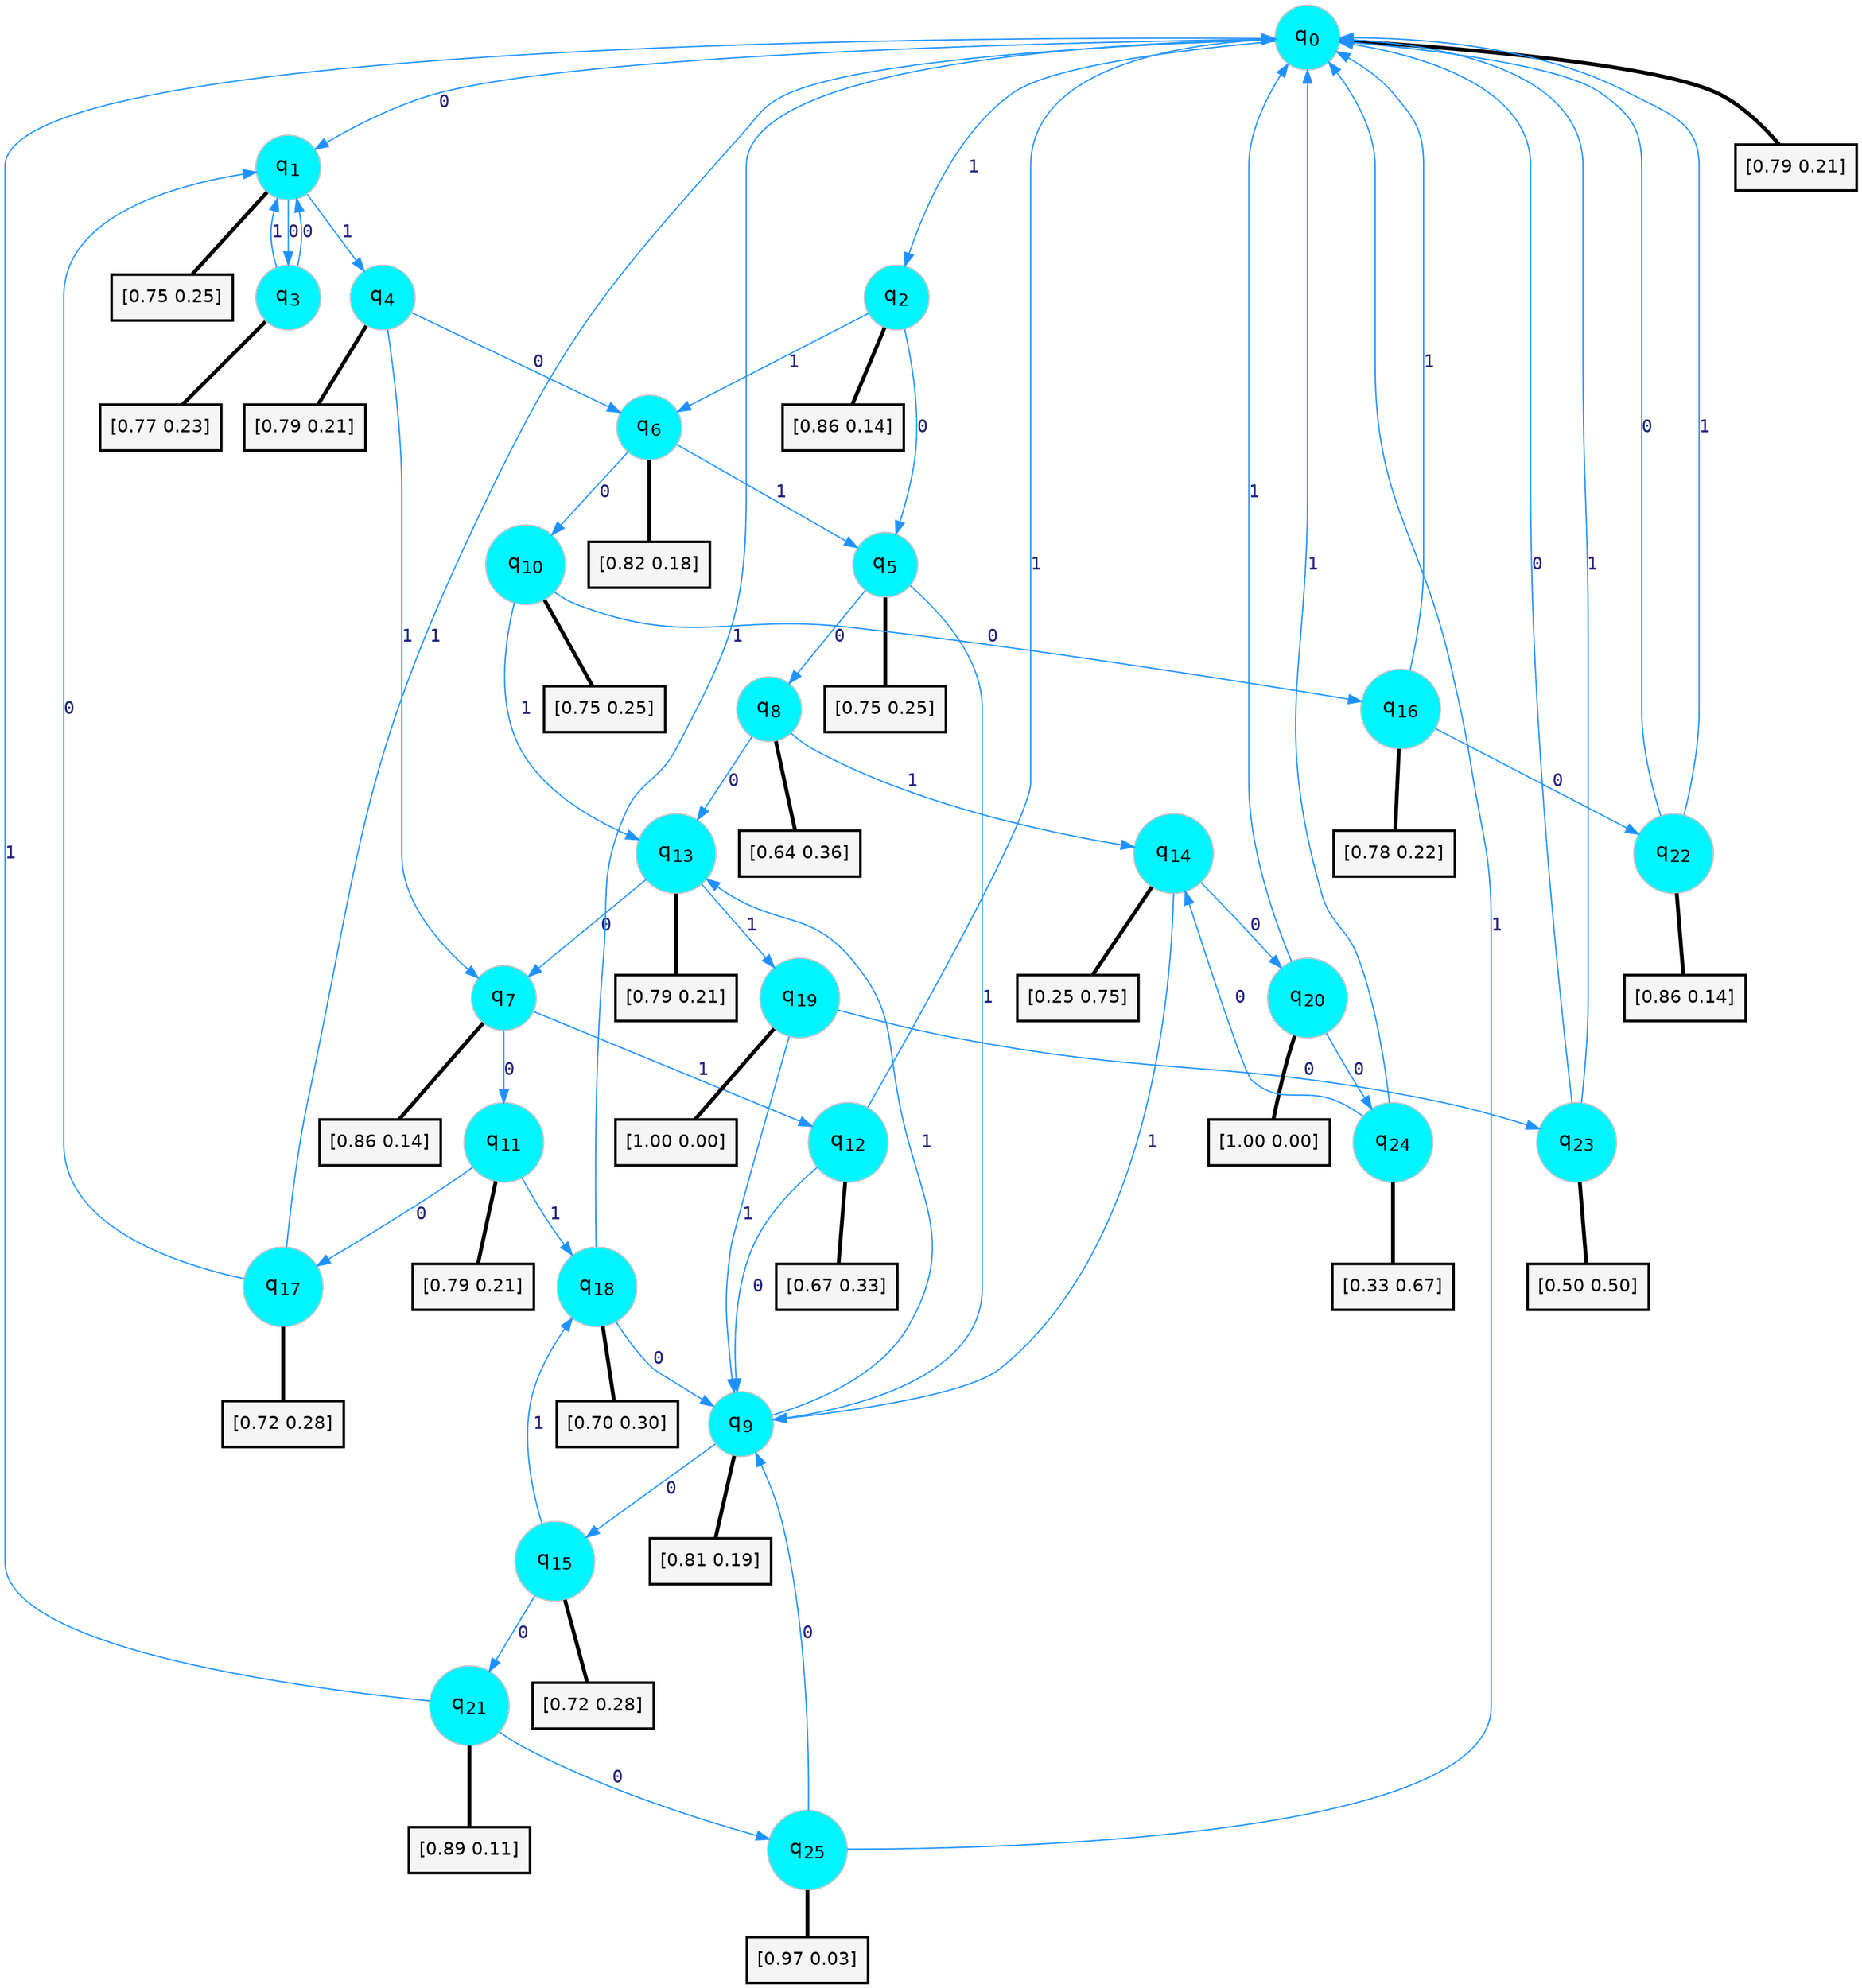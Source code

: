 digraph G {
graph [
bgcolor=transparent, dpi=300, rankdir=TD, size="40,25"];
node [
color=gray, fillcolor=turquoise1, fontcolor=black, fontname=Helvetica, fontsize=16, fontweight=bold, shape=circle, style=filled];
edge [
arrowsize=1, color=dodgerblue1, fontcolor=midnightblue, fontname=courier, fontweight=bold, penwidth=1, style=solid, weight=20];
0[label=<q<SUB>0</SUB>>];
1[label=<q<SUB>1</SUB>>];
2[label=<q<SUB>2</SUB>>];
3[label=<q<SUB>3</SUB>>];
4[label=<q<SUB>4</SUB>>];
5[label=<q<SUB>5</SUB>>];
6[label=<q<SUB>6</SUB>>];
7[label=<q<SUB>7</SUB>>];
8[label=<q<SUB>8</SUB>>];
9[label=<q<SUB>9</SUB>>];
10[label=<q<SUB>10</SUB>>];
11[label=<q<SUB>11</SUB>>];
12[label=<q<SUB>12</SUB>>];
13[label=<q<SUB>13</SUB>>];
14[label=<q<SUB>14</SUB>>];
15[label=<q<SUB>15</SUB>>];
16[label=<q<SUB>16</SUB>>];
17[label=<q<SUB>17</SUB>>];
18[label=<q<SUB>18</SUB>>];
19[label=<q<SUB>19</SUB>>];
20[label=<q<SUB>20</SUB>>];
21[label=<q<SUB>21</SUB>>];
22[label=<q<SUB>22</SUB>>];
23[label=<q<SUB>23</SUB>>];
24[label=<q<SUB>24</SUB>>];
25[label=<q<SUB>25</SUB>>];
26[label="[0.79 0.21]", shape=box,fontcolor=black, fontname=Helvetica, fontsize=14, penwidth=2, fillcolor=whitesmoke,color=black];
27[label="[0.75 0.25]", shape=box,fontcolor=black, fontname=Helvetica, fontsize=14, penwidth=2, fillcolor=whitesmoke,color=black];
28[label="[0.86 0.14]", shape=box,fontcolor=black, fontname=Helvetica, fontsize=14, penwidth=2, fillcolor=whitesmoke,color=black];
29[label="[0.77 0.23]", shape=box,fontcolor=black, fontname=Helvetica, fontsize=14, penwidth=2, fillcolor=whitesmoke,color=black];
30[label="[0.79 0.21]", shape=box,fontcolor=black, fontname=Helvetica, fontsize=14, penwidth=2, fillcolor=whitesmoke,color=black];
31[label="[0.75 0.25]", shape=box,fontcolor=black, fontname=Helvetica, fontsize=14, penwidth=2, fillcolor=whitesmoke,color=black];
32[label="[0.82 0.18]", shape=box,fontcolor=black, fontname=Helvetica, fontsize=14, penwidth=2, fillcolor=whitesmoke,color=black];
33[label="[0.86 0.14]", shape=box,fontcolor=black, fontname=Helvetica, fontsize=14, penwidth=2, fillcolor=whitesmoke,color=black];
34[label="[0.64 0.36]", shape=box,fontcolor=black, fontname=Helvetica, fontsize=14, penwidth=2, fillcolor=whitesmoke,color=black];
35[label="[0.81 0.19]", shape=box,fontcolor=black, fontname=Helvetica, fontsize=14, penwidth=2, fillcolor=whitesmoke,color=black];
36[label="[0.75 0.25]", shape=box,fontcolor=black, fontname=Helvetica, fontsize=14, penwidth=2, fillcolor=whitesmoke,color=black];
37[label="[0.79 0.21]", shape=box,fontcolor=black, fontname=Helvetica, fontsize=14, penwidth=2, fillcolor=whitesmoke,color=black];
38[label="[0.67 0.33]", shape=box,fontcolor=black, fontname=Helvetica, fontsize=14, penwidth=2, fillcolor=whitesmoke,color=black];
39[label="[0.79 0.21]", shape=box,fontcolor=black, fontname=Helvetica, fontsize=14, penwidth=2, fillcolor=whitesmoke,color=black];
40[label="[0.25 0.75]", shape=box,fontcolor=black, fontname=Helvetica, fontsize=14, penwidth=2, fillcolor=whitesmoke,color=black];
41[label="[0.72 0.28]", shape=box,fontcolor=black, fontname=Helvetica, fontsize=14, penwidth=2, fillcolor=whitesmoke,color=black];
42[label="[0.78 0.22]", shape=box,fontcolor=black, fontname=Helvetica, fontsize=14, penwidth=2, fillcolor=whitesmoke,color=black];
43[label="[0.72 0.28]", shape=box,fontcolor=black, fontname=Helvetica, fontsize=14, penwidth=2, fillcolor=whitesmoke,color=black];
44[label="[0.70 0.30]", shape=box,fontcolor=black, fontname=Helvetica, fontsize=14, penwidth=2, fillcolor=whitesmoke,color=black];
45[label="[1.00 0.00]", shape=box,fontcolor=black, fontname=Helvetica, fontsize=14, penwidth=2, fillcolor=whitesmoke,color=black];
46[label="[1.00 0.00]", shape=box,fontcolor=black, fontname=Helvetica, fontsize=14, penwidth=2, fillcolor=whitesmoke,color=black];
47[label="[0.89 0.11]", shape=box,fontcolor=black, fontname=Helvetica, fontsize=14, penwidth=2, fillcolor=whitesmoke,color=black];
48[label="[0.86 0.14]", shape=box,fontcolor=black, fontname=Helvetica, fontsize=14, penwidth=2, fillcolor=whitesmoke,color=black];
49[label="[0.50 0.50]", shape=box,fontcolor=black, fontname=Helvetica, fontsize=14, penwidth=2, fillcolor=whitesmoke,color=black];
50[label="[0.33 0.67]", shape=box,fontcolor=black, fontname=Helvetica, fontsize=14, penwidth=2, fillcolor=whitesmoke,color=black];
51[label="[0.97 0.03]", shape=box,fontcolor=black, fontname=Helvetica, fontsize=14, penwidth=2, fillcolor=whitesmoke,color=black];
0->1 [label=0];
0->2 [label=1];
0->26 [arrowhead=none, penwidth=3,color=black];
1->3 [label=0];
1->4 [label=1];
1->27 [arrowhead=none, penwidth=3,color=black];
2->5 [label=0];
2->6 [label=1];
2->28 [arrowhead=none, penwidth=3,color=black];
3->1 [label=0];
3->1 [label=1];
3->29 [arrowhead=none, penwidth=3,color=black];
4->6 [label=0];
4->7 [label=1];
4->30 [arrowhead=none, penwidth=3,color=black];
5->8 [label=0];
5->9 [label=1];
5->31 [arrowhead=none, penwidth=3,color=black];
6->10 [label=0];
6->5 [label=1];
6->32 [arrowhead=none, penwidth=3,color=black];
7->11 [label=0];
7->12 [label=1];
7->33 [arrowhead=none, penwidth=3,color=black];
8->13 [label=0];
8->14 [label=1];
8->34 [arrowhead=none, penwidth=3,color=black];
9->15 [label=0];
9->13 [label=1];
9->35 [arrowhead=none, penwidth=3,color=black];
10->16 [label=0];
10->13 [label=1];
10->36 [arrowhead=none, penwidth=3,color=black];
11->17 [label=0];
11->18 [label=1];
11->37 [arrowhead=none, penwidth=3,color=black];
12->9 [label=0];
12->0 [label=1];
12->38 [arrowhead=none, penwidth=3,color=black];
13->7 [label=0];
13->19 [label=1];
13->39 [arrowhead=none, penwidth=3,color=black];
14->20 [label=0];
14->9 [label=1];
14->40 [arrowhead=none, penwidth=3,color=black];
15->21 [label=0];
15->18 [label=1];
15->41 [arrowhead=none, penwidth=3,color=black];
16->22 [label=0];
16->0 [label=1];
16->42 [arrowhead=none, penwidth=3,color=black];
17->1 [label=0];
17->0 [label=1];
17->43 [arrowhead=none, penwidth=3,color=black];
18->9 [label=0];
18->0 [label=1];
18->44 [arrowhead=none, penwidth=3,color=black];
19->23 [label=0];
19->9 [label=1];
19->45 [arrowhead=none, penwidth=3,color=black];
20->24 [label=0];
20->0 [label=1];
20->46 [arrowhead=none, penwidth=3,color=black];
21->25 [label=0];
21->0 [label=1];
21->47 [arrowhead=none, penwidth=3,color=black];
22->0 [label=0];
22->0 [label=1];
22->48 [arrowhead=none, penwidth=3,color=black];
23->0 [label=0];
23->0 [label=1];
23->49 [arrowhead=none, penwidth=3,color=black];
24->14 [label=0];
24->0 [label=1];
24->50 [arrowhead=none, penwidth=3,color=black];
25->9 [label=0];
25->0 [label=1];
25->51 [arrowhead=none, penwidth=3,color=black];
}
